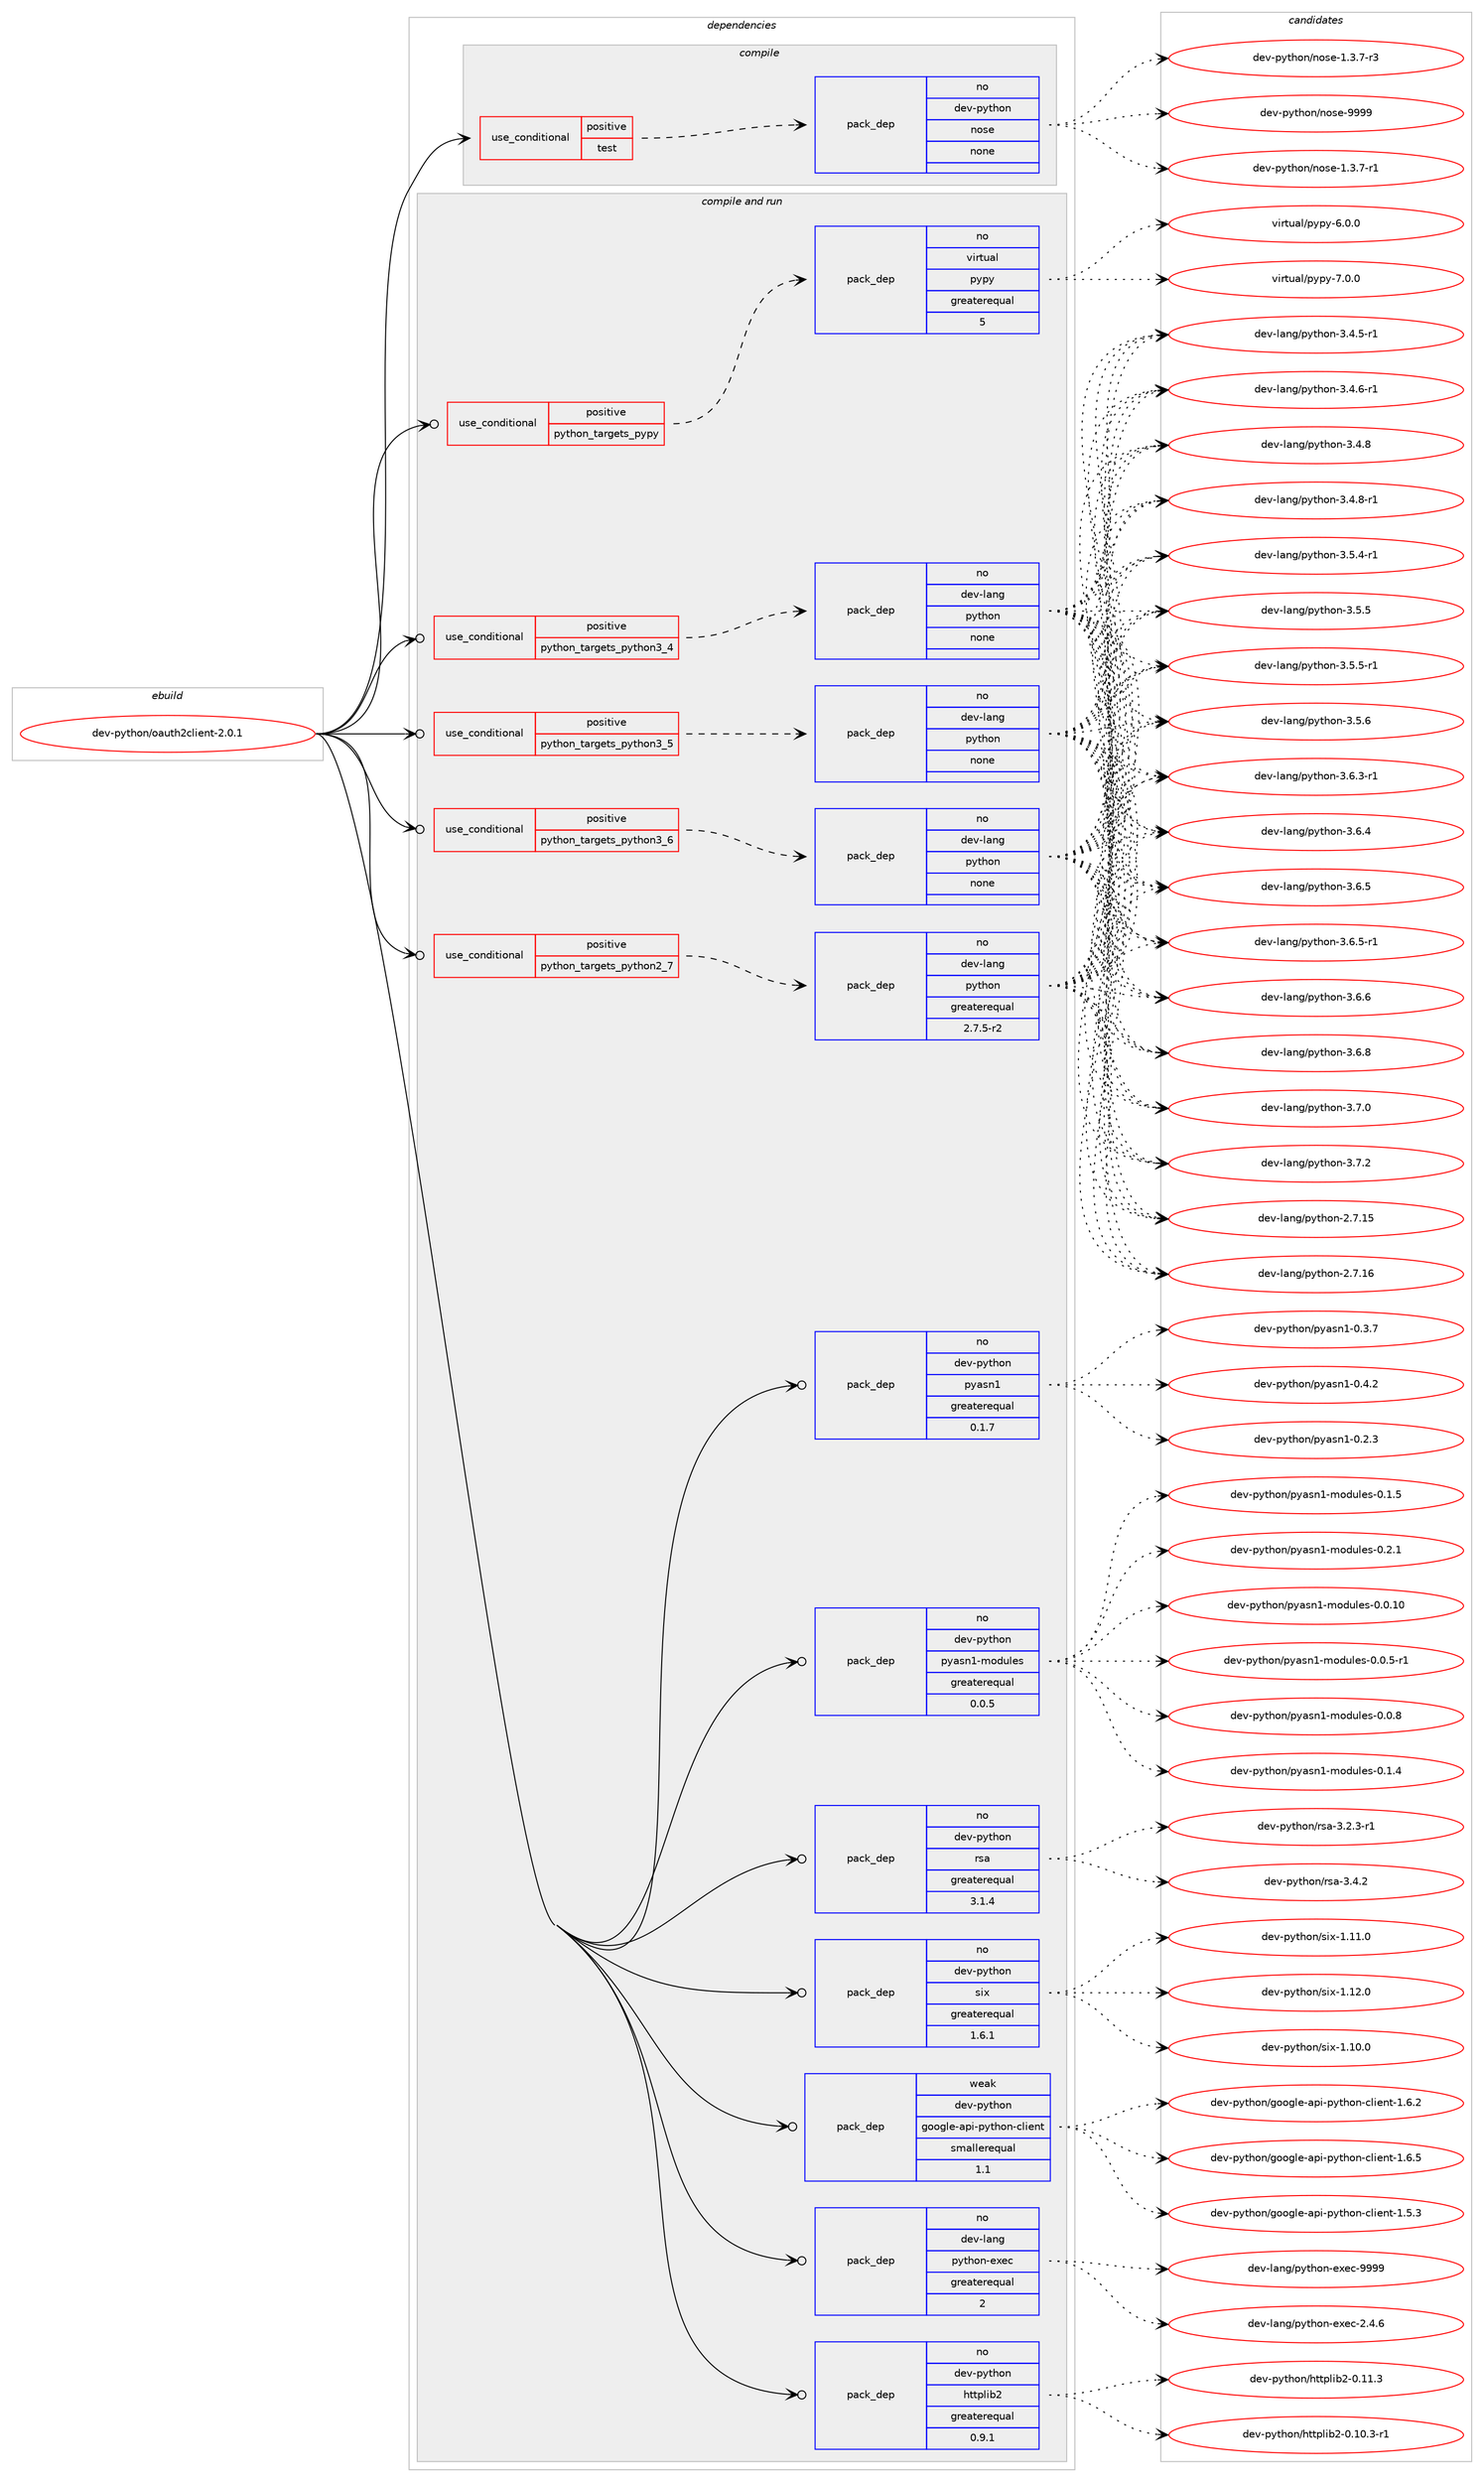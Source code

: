 digraph prolog {

# *************
# Graph options
# *************

newrank=true;
concentrate=true;
compound=true;
graph [rankdir=LR,fontname=Helvetica,fontsize=10,ranksep=1.5];#, ranksep=2.5, nodesep=0.2];
edge  [arrowhead=vee];
node  [fontname=Helvetica,fontsize=10];

# **********
# The ebuild
# **********

subgraph cluster_leftcol {
color=gray;
rank=same;
label=<<i>ebuild</i>>;
id [label="dev-python/oauth2client-2.0.1", color=red, width=4, href="../dev-python/oauth2client-2.0.1.svg"];
}

# ****************
# The dependencies
# ****************

subgraph cluster_midcol {
color=gray;
label=<<i>dependencies</i>>;
subgraph cluster_compile {
fillcolor="#eeeeee";
style=filled;
label=<<i>compile</i>>;
subgraph cond378438 {
dependency1421643 [label=<<TABLE BORDER="0" CELLBORDER="1" CELLSPACING="0" CELLPADDING="4"><TR><TD ROWSPAN="3" CELLPADDING="10">use_conditional</TD></TR><TR><TD>positive</TD></TR><TR><TD>test</TD></TR></TABLE>>, shape=none, color=red];
subgraph pack1019928 {
dependency1421644 [label=<<TABLE BORDER="0" CELLBORDER="1" CELLSPACING="0" CELLPADDING="4" WIDTH="220"><TR><TD ROWSPAN="6" CELLPADDING="30">pack_dep</TD></TR><TR><TD WIDTH="110">no</TD></TR><TR><TD>dev-python</TD></TR><TR><TD>nose</TD></TR><TR><TD>none</TD></TR><TR><TD></TD></TR></TABLE>>, shape=none, color=blue];
}
dependency1421643:e -> dependency1421644:w [weight=20,style="dashed",arrowhead="vee"];
}
id:e -> dependency1421643:w [weight=20,style="solid",arrowhead="vee"];
}
subgraph cluster_compileandrun {
fillcolor="#eeeeee";
style=filled;
label=<<i>compile and run</i>>;
subgraph cond378439 {
dependency1421645 [label=<<TABLE BORDER="0" CELLBORDER="1" CELLSPACING="0" CELLPADDING="4"><TR><TD ROWSPAN="3" CELLPADDING="10">use_conditional</TD></TR><TR><TD>positive</TD></TR><TR><TD>python_targets_pypy</TD></TR></TABLE>>, shape=none, color=red];
subgraph pack1019929 {
dependency1421646 [label=<<TABLE BORDER="0" CELLBORDER="1" CELLSPACING="0" CELLPADDING="4" WIDTH="220"><TR><TD ROWSPAN="6" CELLPADDING="30">pack_dep</TD></TR><TR><TD WIDTH="110">no</TD></TR><TR><TD>virtual</TD></TR><TR><TD>pypy</TD></TR><TR><TD>greaterequal</TD></TR><TR><TD>5</TD></TR></TABLE>>, shape=none, color=blue];
}
dependency1421645:e -> dependency1421646:w [weight=20,style="dashed",arrowhead="vee"];
}
id:e -> dependency1421645:w [weight=20,style="solid",arrowhead="odotvee"];
subgraph cond378440 {
dependency1421647 [label=<<TABLE BORDER="0" CELLBORDER="1" CELLSPACING="0" CELLPADDING="4"><TR><TD ROWSPAN="3" CELLPADDING="10">use_conditional</TD></TR><TR><TD>positive</TD></TR><TR><TD>python_targets_python2_7</TD></TR></TABLE>>, shape=none, color=red];
subgraph pack1019930 {
dependency1421648 [label=<<TABLE BORDER="0" CELLBORDER="1" CELLSPACING="0" CELLPADDING="4" WIDTH="220"><TR><TD ROWSPAN="6" CELLPADDING="30">pack_dep</TD></TR><TR><TD WIDTH="110">no</TD></TR><TR><TD>dev-lang</TD></TR><TR><TD>python</TD></TR><TR><TD>greaterequal</TD></TR><TR><TD>2.7.5-r2</TD></TR></TABLE>>, shape=none, color=blue];
}
dependency1421647:e -> dependency1421648:w [weight=20,style="dashed",arrowhead="vee"];
}
id:e -> dependency1421647:w [weight=20,style="solid",arrowhead="odotvee"];
subgraph cond378441 {
dependency1421649 [label=<<TABLE BORDER="0" CELLBORDER="1" CELLSPACING="0" CELLPADDING="4"><TR><TD ROWSPAN="3" CELLPADDING="10">use_conditional</TD></TR><TR><TD>positive</TD></TR><TR><TD>python_targets_python3_4</TD></TR></TABLE>>, shape=none, color=red];
subgraph pack1019931 {
dependency1421650 [label=<<TABLE BORDER="0" CELLBORDER="1" CELLSPACING="0" CELLPADDING="4" WIDTH="220"><TR><TD ROWSPAN="6" CELLPADDING="30">pack_dep</TD></TR><TR><TD WIDTH="110">no</TD></TR><TR><TD>dev-lang</TD></TR><TR><TD>python</TD></TR><TR><TD>none</TD></TR><TR><TD></TD></TR></TABLE>>, shape=none, color=blue];
}
dependency1421649:e -> dependency1421650:w [weight=20,style="dashed",arrowhead="vee"];
}
id:e -> dependency1421649:w [weight=20,style="solid",arrowhead="odotvee"];
subgraph cond378442 {
dependency1421651 [label=<<TABLE BORDER="0" CELLBORDER="1" CELLSPACING="0" CELLPADDING="4"><TR><TD ROWSPAN="3" CELLPADDING="10">use_conditional</TD></TR><TR><TD>positive</TD></TR><TR><TD>python_targets_python3_5</TD></TR></TABLE>>, shape=none, color=red];
subgraph pack1019932 {
dependency1421652 [label=<<TABLE BORDER="0" CELLBORDER="1" CELLSPACING="0" CELLPADDING="4" WIDTH="220"><TR><TD ROWSPAN="6" CELLPADDING="30">pack_dep</TD></TR><TR><TD WIDTH="110">no</TD></TR><TR><TD>dev-lang</TD></TR><TR><TD>python</TD></TR><TR><TD>none</TD></TR><TR><TD></TD></TR></TABLE>>, shape=none, color=blue];
}
dependency1421651:e -> dependency1421652:w [weight=20,style="dashed",arrowhead="vee"];
}
id:e -> dependency1421651:w [weight=20,style="solid",arrowhead="odotvee"];
subgraph cond378443 {
dependency1421653 [label=<<TABLE BORDER="0" CELLBORDER="1" CELLSPACING="0" CELLPADDING="4"><TR><TD ROWSPAN="3" CELLPADDING="10">use_conditional</TD></TR><TR><TD>positive</TD></TR><TR><TD>python_targets_python3_6</TD></TR></TABLE>>, shape=none, color=red];
subgraph pack1019933 {
dependency1421654 [label=<<TABLE BORDER="0" CELLBORDER="1" CELLSPACING="0" CELLPADDING="4" WIDTH="220"><TR><TD ROWSPAN="6" CELLPADDING="30">pack_dep</TD></TR><TR><TD WIDTH="110">no</TD></TR><TR><TD>dev-lang</TD></TR><TR><TD>python</TD></TR><TR><TD>none</TD></TR><TR><TD></TD></TR></TABLE>>, shape=none, color=blue];
}
dependency1421653:e -> dependency1421654:w [weight=20,style="dashed",arrowhead="vee"];
}
id:e -> dependency1421653:w [weight=20,style="solid",arrowhead="odotvee"];
subgraph pack1019934 {
dependency1421655 [label=<<TABLE BORDER="0" CELLBORDER="1" CELLSPACING="0" CELLPADDING="4" WIDTH="220"><TR><TD ROWSPAN="6" CELLPADDING="30">pack_dep</TD></TR><TR><TD WIDTH="110">no</TD></TR><TR><TD>dev-lang</TD></TR><TR><TD>python-exec</TD></TR><TR><TD>greaterequal</TD></TR><TR><TD>2</TD></TR></TABLE>>, shape=none, color=blue];
}
id:e -> dependency1421655:w [weight=20,style="solid",arrowhead="odotvee"];
subgraph pack1019935 {
dependency1421656 [label=<<TABLE BORDER="0" CELLBORDER="1" CELLSPACING="0" CELLPADDING="4" WIDTH="220"><TR><TD ROWSPAN="6" CELLPADDING="30">pack_dep</TD></TR><TR><TD WIDTH="110">no</TD></TR><TR><TD>dev-python</TD></TR><TR><TD>httplib2</TD></TR><TR><TD>greaterequal</TD></TR><TR><TD>0.9.1</TD></TR></TABLE>>, shape=none, color=blue];
}
id:e -> dependency1421656:w [weight=20,style="solid",arrowhead="odotvee"];
subgraph pack1019936 {
dependency1421657 [label=<<TABLE BORDER="0" CELLBORDER="1" CELLSPACING="0" CELLPADDING="4" WIDTH="220"><TR><TD ROWSPAN="6" CELLPADDING="30">pack_dep</TD></TR><TR><TD WIDTH="110">no</TD></TR><TR><TD>dev-python</TD></TR><TR><TD>pyasn1</TD></TR><TR><TD>greaterequal</TD></TR><TR><TD>0.1.7</TD></TR></TABLE>>, shape=none, color=blue];
}
id:e -> dependency1421657:w [weight=20,style="solid",arrowhead="odotvee"];
subgraph pack1019937 {
dependency1421658 [label=<<TABLE BORDER="0" CELLBORDER="1" CELLSPACING="0" CELLPADDING="4" WIDTH="220"><TR><TD ROWSPAN="6" CELLPADDING="30">pack_dep</TD></TR><TR><TD WIDTH="110">no</TD></TR><TR><TD>dev-python</TD></TR><TR><TD>pyasn1-modules</TD></TR><TR><TD>greaterequal</TD></TR><TR><TD>0.0.5</TD></TR></TABLE>>, shape=none, color=blue];
}
id:e -> dependency1421658:w [weight=20,style="solid",arrowhead="odotvee"];
subgraph pack1019938 {
dependency1421659 [label=<<TABLE BORDER="0" CELLBORDER="1" CELLSPACING="0" CELLPADDING="4" WIDTH="220"><TR><TD ROWSPAN="6" CELLPADDING="30">pack_dep</TD></TR><TR><TD WIDTH="110">no</TD></TR><TR><TD>dev-python</TD></TR><TR><TD>rsa</TD></TR><TR><TD>greaterequal</TD></TR><TR><TD>3.1.4</TD></TR></TABLE>>, shape=none, color=blue];
}
id:e -> dependency1421659:w [weight=20,style="solid",arrowhead="odotvee"];
subgraph pack1019939 {
dependency1421660 [label=<<TABLE BORDER="0" CELLBORDER="1" CELLSPACING="0" CELLPADDING="4" WIDTH="220"><TR><TD ROWSPAN="6" CELLPADDING="30">pack_dep</TD></TR><TR><TD WIDTH="110">no</TD></TR><TR><TD>dev-python</TD></TR><TR><TD>six</TD></TR><TR><TD>greaterequal</TD></TR><TR><TD>1.6.1</TD></TR></TABLE>>, shape=none, color=blue];
}
id:e -> dependency1421660:w [weight=20,style="solid",arrowhead="odotvee"];
subgraph pack1019940 {
dependency1421661 [label=<<TABLE BORDER="0" CELLBORDER="1" CELLSPACING="0" CELLPADDING="4" WIDTH="220"><TR><TD ROWSPAN="6" CELLPADDING="30">pack_dep</TD></TR><TR><TD WIDTH="110">weak</TD></TR><TR><TD>dev-python</TD></TR><TR><TD>google-api-python-client</TD></TR><TR><TD>smallerequal</TD></TR><TR><TD>1.1</TD></TR></TABLE>>, shape=none, color=blue];
}
id:e -> dependency1421661:w [weight=20,style="solid",arrowhead="odotvee"];
}
subgraph cluster_run {
fillcolor="#eeeeee";
style=filled;
label=<<i>run</i>>;
}
}

# **************
# The candidates
# **************

subgraph cluster_choices {
rank=same;
color=gray;
label=<<i>candidates</i>>;

subgraph choice1019928 {
color=black;
nodesep=1;
choice10010111845112121116104111110471101111151014549465146554511449 [label="dev-python/nose-1.3.7-r1", color=red, width=4,href="../dev-python/nose-1.3.7-r1.svg"];
choice10010111845112121116104111110471101111151014549465146554511451 [label="dev-python/nose-1.3.7-r3", color=red, width=4,href="../dev-python/nose-1.3.7-r3.svg"];
choice10010111845112121116104111110471101111151014557575757 [label="dev-python/nose-9999", color=red, width=4,href="../dev-python/nose-9999.svg"];
dependency1421644:e -> choice10010111845112121116104111110471101111151014549465146554511449:w [style=dotted,weight="100"];
dependency1421644:e -> choice10010111845112121116104111110471101111151014549465146554511451:w [style=dotted,weight="100"];
dependency1421644:e -> choice10010111845112121116104111110471101111151014557575757:w [style=dotted,weight="100"];
}
subgraph choice1019929 {
color=black;
nodesep=1;
choice1181051141161179710847112121112121455446484648 [label="virtual/pypy-6.0.0", color=red, width=4,href="../virtual/pypy-6.0.0.svg"];
choice1181051141161179710847112121112121455546484648 [label="virtual/pypy-7.0.0", color=red, width=4,href="../virtual/pypy-7.0.0.svg"];
dependency1421646:e -> choice1181051141161179710847112121112121455446484648:w [style=dotted,weight="100"];
dependency1421646:e -> choice1181051141161179710847112121112121455546484648:w [style=dotted,weight="100"];
}
subgraph choice1019930 {
color=black;
nodesep=1;
choice10010111845108971101034711212111610411111045504655464953 [label="dev-lang/python-2.7.15", color=red, width=4,href="../dev-lang/python-2.7.15.svg"];
choice10010111845108971101034711212111610411111045504655464954 [label="dev-lang/python-2.7.16", color=red, width=4,href="../dev-lang/python-2.7.16.svg"];
choice1001011184510897110103471121211161041111104551465246534511449 [label="dev-lang/python-3.4.5-r1", color=red, width=4,href="../dev-lang/python-3.4.5-r1.svg"];
choice1001011184510897110103471121211161041111104551465246544511449 [label="dev-lang/python-3.4.6-r1", color=red, width=4,href="../dev-lang/python-3.4.6-r1.svg"];
choice100101118451089711010347112121116104111110455146524656 [label="dev-lang/python-3.4.8", color=red, width=4,href="../dev-lang/python-3.4.8.svg"];
choice1001011184510897110103471121211161041111104551465246564511449 [label="dev-lang/python-3.4.8-r1", color=red, width=4,href="../dev-lang/python-3.4.8-r1.svg"];
choice1001011184510897110103471121211161041111104551465346524511449 [label="dev-lang/python-3.5.4-r1", color=red, width=4,href="../dev-lang/python-3.5.4-r1.svg"];
choice100101118451089711010347112121116104111110455146534653 [label="dev-lang/python-3.5.5", color=red, width=4,href="../dev-lang/python-3.5.5.svg"];
choice1001011184510897110103471121211161041111104551465346534511449 [label="dev-lang/python-3.5.5-r1", color=red, width=4,href="../dev-lang/python-3.5.5-r1.svg"];
choice100101118451089711010347112121116104111110455146534654 [label="dev-lang/python-3.5.6", color=red, width=4,href="../dev-lang/python-3.5.6.svg"];
choice1001011184510897110103471121211161041111104551465446514511449 [label="dev-lang/python-3.6.3-r1", color=red, width=4,href="../dev-lang/python-3.6.3-r1.svg"];
choice100101118451089711010347112121116104111110455146544652 [label="dev-lang/python-3.6.4", color=red, width=4,href="../dev-lang/python-3.6.4.svg"];
choice100101118451089711010347112121116104111110455146544653 [label="dev-lang/python-3.6.5", color=red, width=4,href="../dev-lang/python-3.6.5.svg"];
choice1001011184510897110103471121211161041111104551465446534511449 [label="dev-lang/python-3.6.5-r1", color=red, width=4,href="../dev-lang/python-3.6.5-r1.svg"];
choice100101118451089711010347112121116104111110455146544654 [label="dev-lang/python-3.6.6", color=red, width=4,href="../dev-lang/python-3.6.6.svg"];
choice100101118451089711010347112121116104111110455146544656 [label="dev-lang/python-3.6.8", color=red, width=4,href="../dev-lang/python-3.6.8.svg"];
choice100101118451089711010347112121116104111110455146554648 [label="dev-lang/python-3.7.0", color=red, width=4,href="../dev-lang/python-3.7.0.svg"];
choice100101118451089711010347112121116104111110455146554650 [label="dev-lang/python-3.7.2", color=red, width=4,href="../dev-lang/python-3.7.2.svg"];
dependency1421648:e -> choice10010111845108971101034711212111610411111045504655464953:w [style=dotted,weight="100"];
dependency1421648:e -> choice10010111845108971101034711212111610411111045504655464954:w [style=dotted,weight="100"];
dependency1421648:e -> choice1001011184510897110103471121211161041111104551465246534511449:w [style=dotted,weight="100"];
dependency1421648:e -> choice1001011184510897110103471121211161041111104551465246544511449:w [style=dotted,weight="100"];
dependency1421648:e -> choice100101118451089711010347112121116104111110455146524656:w [style=dotted,weight="100"];
dependency1421648:e -> choice1001011184510897110103471121211161041111104551465246564511449:w [style=dotted,weight="100"];
dependency1421648:e -> choice1001011184510897110103471121211161041111104551465346524511449:w [style=dotted,weight="100"];
dependency1421648:e -> choice100101118451089711010347112121116104111110455146534653:w [style=dotted,weight="100"];
dependency1421648:e -> choice1001011184510897110103471121211161041111104551465346534511449:w [style=dotted,weight="100"];
dependency1421648:e -> choice100101118451089711010347112121116104111110455146534654:w [style=dotted,weight="100"];
dependency1421648:e -> choice1001011184510897110103471121211161041111104551465446514511449:w [style=dotted,weight="100"];
dependency1421648:e -> choice100101118451089711010347112121116104111110455146544652:w [style=dotted,weight="100"];
dependency1421648:e -> choice100101118451089711010347112121116104111110455146544653:w [style=dotted,weight="100"];
dependency1421648:e -> choice1001011184510897110103471121211161041111104551465446534511449:w [style=dotted,weight="100"];
dependency1421648:e -> choice100101118451089711010347112121116104111110455146544654:w [style=dotted,weight="100"];
dependency1421648:e -> choice100101118451089711010347112121116104111110455146544656:w [style=dotted,weight="100"];
dependency1421648:e -> choice100101118451089711010347112121116104111110455146554648:w [style=dotted,weight="100"];
dependency1421648:e -> choice100101118451089711010347112121116104111110455146554650:w [style=dotted,weight="100"];
}
subgraph choice1019931 {
color=black;
nodesep=1;
choice10010111845108971101034711212111610411111045504655464953 [label="dev-lang/python-2.7.15", color=red, width=4,href="../dev-lang/python-2.7.15.svg"];
choice10010111845108971101034711212111610411111045504655464954 [label="dev-lang/python-2.7.16", color=red, width=4,href="../dev-lang/python-2.7.16.svg"];
choice1001011184510897110103471121211161041111104551465246534511449 [label="dev-lang/python-3.4.5-r1", color=red, width=4,href="../dev-lang/python-3.4.5-r1.svg"];
choice1001011184510897110103471121211161041111104551465246544511449 [label="dev-lang/python-3.4.6-r1", color=red, width=4,href="../dev-lang/python-3.4.6-r1.svg"];
choice100101118451089711010347112121116104111110455146524656 [label="dev-lang/python-3.4.8", color=red, width=4,href="../dev-lang/python-3.4.8.svg"];
choice1001011184510897110103471121211161041111104551465246564511449 [label="dev-lang/python-3.4.8-r1", color=red, width=4,href="../dev-lang/python-3.4.8-r1.svg"];
choice1001011184510897110103471121211161041111104551465346524511449 [label="dev-lang/python-3.5.4-r1", color=red, width=4,href="../dev-lang/python-3.5.4-r1.svg"];
choice100101118451089711010347112121116104111110455146534653 [label="dev-lang/python-3.5.5", color=red, width=4,href="../dev-lang/python-3.5.5.svg"];
choice1001011184510897110103471121211161041111104551465346534511449 [label="dev-lang/python-3.5.5-r1", color=red, width=4,href="../dev-lang/python-3.5.5-r1.svg"];
choice100101118451089711010347112121116104111110455146534654 [label="dev-lang/python-3.5.6", color=red, width=4,href="../dev-lang/python-3.5.6.svg"];
choice1001011184510897110103471121211161041111104551465446514511449 [label="dev-lang/python-3.6.3-r1", color=red, width=4,href="../dev-lang/python-3.6.3-r1.svg"];
choice100101118451089711010347112121116104111110455146544652 [label="dev-lang/python-3.6.4", color=red, width=4,href="../dev-lang/python-3.6.4.svg"];
choice100101118451089711010347112121116104111110455146544653 [label="dev-lang/python-3.6.5", color=red, width=4,href="../dev-lang/python-3.6.5.svg"];
choice1001011184510897110103471121211161041111104551465446534511449 [label="dev-lang/python-3.6.5-r1", color=red, width=4,href="../dev-lang/python-3.6.5-r1.svg"];
choice100101118451089711010347112121116104111110455146544654 [label="dev-lang/python-3.6.6", color=red, width=4,href="../dev-lang/python-3.6.6.svg"];
choice100101118451089711010347112121116104111110455146544656 [label="dev-lang/python-3.6.8", color=red, width=4,href="../dev-lang/python-3.6.8.svg"];
choice100101118451089711010347112121116104111110455146554648 [label="dev-lang/python-3.7.0", color=red, width=4,href="../dev-lang/python-3.7.0.svg"];
choice100101118451089711010347112121116104111110455146554650 [label="dev-lang/python-3.7.2", color=red, width=4,href="../dev-lang/python-3.7.2.svg"];
dependency1421650:e -> choice10010111845108971101034711212111610411111045504655464953:w [style=dotted,weight="100"];
dependency1421650:e -> choice10010111845108971101034711212111610411111045504655464954:w [style=dotted,weight="100"];
dependency1421650:e -> choice1001011184510897110103471121211161041111104551465246534511449:w [style=dotted,weight="100"];
dependency1421650:e -> choice1001011184510897110103471121211161041111104551465246544511449:w [style=dotted,weight="100"];
dependency1421650:e -> choice100101118451089711010347112121116104111110455146524656:w [style=dotted,weight="100"];
dependency1421650:e -> choice1001011184510897110103471121211161041111104551465246564511449:w [style=dotted,weight="100"];
dependency1421650:e -> choice1001011184510897110103471121211161041111104551465346524511449:w [style=dotted,weight="100"];
dependency1421650:e -> choice100101118451089711010347112121116104111110455146534653:w [style=dotted,weight="100"];
dependency1421650:e -> choice1001011184510897110103471121211161041111104551465346534511449:w [style=dotted,weight="100"];
dependency1421650:e -> choice100101118451089711010347112121116104111110455146534654:w [style=dotted,weight="100"];
dependency1421650:e -> choice1001011184510897110103471121211161041111104551465446514511449:w [style=dotted,weight="100"];
dependency1421650:e -> choice100101118451089711010347112121116104111110455146544652:w [style=dotted,weight="100"];
dependency1421650:e -> choice100101118451089711010347112121116104111110455146544653:w [style=dotted,weight="100"];
dependency1421650:e -> choice1001011184510897110103471121211161041111104551465446534511449:w [style=dotted,weight="100"];
dependency1421650:e -> choice100101118451089711010347112121116104111110455146544654:w [style=dotted,weight="100"];
dependency1421650:e -> choice100101118451089711010347112121116104111110455146544656:w [style=dotted,weight="100"];
dependency1421650:e -> choice100101118451089711010347112121116104111110455146554648:w [style=dotted,weight="100"];
dependency1421650:e -> choice100101118451089711010347112121116104111110455146554650:w [style=dotted,weight="100"];
}
subgraph choice1019932 {
color=black;
nodesep=1;
choice10010111845108971101034711212111610411111045504655464953 [label="dev-lang/python-2.7.15", color=red, width=4,href="../dev-lang/python-2.7.15.svg"];
choice10010111845108971101034711212111610411111045504655464954 [label="dev-lang/python-2.7.16", color=red, width=4,href="../dev-lang/python-2.7.16.svg"];
choice1001011184510897110103471121211161041111104551465246534511449 [label="dev-lang/python-3.4.5-r1", color=red, width=4,href="../dev-lang/python-3.4.5-r1.svg"];
choice1001011184510897110103471121211161041111104551465246544511449 [label="dev-lang/python-3.4.6-r1", color=red, width=4,href="../dev-lang/python-3.4.6-r1.svg"];
choice100101118451089711010347112121116104111110455146524656 [label="dev-lang/python-3.4.8", color=red, width=4,href="../dev-lang/python-3.4.8.svg"];
choice1001011184510897110103471121211161041111104551465246564511449 [label="dev-lang/python-3.4.8-r1", color=red, width=4,href="../dev-lang/python-3.4.8-r1.svg"];
choice1001011184510897110103471121211161041111104551465346524511449 [label="dev-lang/python-3.5.4-r1", color=red, width=4,href="../dev-lang/python-3.5.4-r1.svg"];
choice100101118451089711010347112121116104111110455146534653 [label="dev-lang/python-3.5.5", color=red, width=4,href="../dev-lang/python-3.5.5.svg"];
choice1001011184510897110103471121211161041111104551465346534511449 [label="dev-lang/python-3.5.5-r1", color=red, width=4,href="../dev-lang/python-3.5.5-r1.svg"];
choice100101118451089711010347112121116104111110455146534654 [label="dev-lang/python-3.5.6", color=red, width=4,href="../dev-lang/python-3.5.6.svg"];
choice1001011184510897110103471121211161041111104551465446514511449 [label="dev-lang/python-3.6.3-r1", color=red, width=4,href="../dev-lang/python-3.6.3-r1.svg"];
choice100101118451089711010347112121116104111110455146544652 [label="dev-lang/python-3.6.4", color=red, width=4,href="../dev-lang/python-3.6.4.svg"];
choice100101118451089711010347112121116104111110455146544653 [label="dev-lang/python-3.6.5", color=red, width=4,href="../dev-lang/python-3.6.5.svg"];
choice1001011184510897110103471121211161041111104551465446534511449 [label="dev-lang/python-3.6.5-r1", color=red, width=4,href="../dev-lang/python-3.6.5-r1.svg"];
choice100101118451089711010347112121116104111110455146544654 [label="dev-lang/python-3.6.6", color=red, width=4,href="../dev-lang/python-3.6.6.svg"];
choice100101118451089711010347112121116104111110455146544656 [label="dev-lang/python-3.6.8", color=red, width=4,href="../dev-lang/python-3.6.8.svg"];
choice100101118451089711010347112121116104111110455146554648 [label="dev-lang/python-3.7.0", color=red, width=4,href="../dev-lang/python-3.7.0.svg"];
choice100101118451089711010347112121116104111110455146554650 [label="dev-lang/python-3.7.2", color=red, width=4,href="../dev-lang/python-3.7.2.svg"];
dependency1421652:e -> choice10010111845108971101034711212111610411111045504655464953:w [style=dotted,weight="100"];
dependency1421652:e -> choice10010111845108971101034711212111610411111045504655464954:w [style=dotted,weight="100"];
dependency1421652:e -> choice1001011184510897110103471121211161041111104551465246534511449:w [style=dotted,weight="100"];
dependency1421652:e -> choice1001011184510897110103471121211161041111104551465246544511449:w [style=dotted,weight="100"];
dependency1421652:e -> choice100101118451089711010347112121116104111110455146524656:w [style=dotted,weight="100"];
dependency1421652:e -> choice1001011184510897110103471121211161041111104551465246564511449:w [style=dotted,weight="100"];
dependency1421652:e -> choice1001011184510897110103471121211161041111104551465346524511449:w [style=dotted,weight="100"];
dependency1421652:e -> choice100101118451089711010347112121116104111110455146534653:w [style=dotted,weight="100"];
dependency1421652:e -> choice1001011184510897110103471121211161041111104551465346534511449:w [style=dotted,weight="100"];
dependency1421652:e -> choice100101118451089711010347112121116104111110455146534654:w [style=dotted,weight="100"];
dependency1421652:e -> choice1001011184510897110103471121211161041111104551465446514511449:w [style=dotted,weight="100"];
dependency1421652:e -> choice100101118451089711010347112121116104111110455146544652:w [style=dotted,weight="100"];
dependency1421652:e -> choice100101118451089711010347112121116104111110455146544653:w [style=dotted,weight="100"];
dependency1421652:e -> choice1001011184510897110103471121211161041111104551465446534511449:w [style=dotted,weight="100"];
dependency1421652:e -> choice100101118451089711010347112121116104111110455146544654:w [style=dotted,weight="100"];
dependency1421652:e -> choice100101118451089711010347112121116104111110455146544656:w [style=dotted,weight="100"];
dependency1421652:e -> choice100101118451089711010347112121116104111110455146554648:w [style=dotted,weight="100"];
dependency1421652:e -> choice100101118451089711010347112121116104111110455146554650:w [style=dotted,weight="100"];
}
subgraph choice1019933 {
color=black;
nodesep=1;
choice10010111845108971101034711212111610411111045504655464953 [label="dev-lang/python-2.7.15", color=red, width=4,href="../dev-lang/python-2.7.15.svg"];
choice10010111845108971101034711212111610411111045504655464954 [label="dev-lang/python-2.7.16", color=red, width=4,href="../dev-lang/python-2.7.16.svg"];
choice1001011184510897110103471121211161041111104551465246534511449 [label="dev-lang/python-3.4.5-r1", color=red, width=4,href="../dev-lang/python-3.4.5-r1.svg"];
choice1001011184510897110103471121211161041111104551465246544511449 [label="dev-lang/python-3.4.6-r1", color=red, width=4,href="../dev-lang/python-3.4.6-r1.svg"];
choice100101118451089711010347112121116104111110455146524656 [label="dev-lang/python-3.4.8", color=red, width=4,href="../dev-lang/python-3.4.8.svg"];
choice1001011184510897110103471121211161041111104551465246564511449 [label="dev-lang/python-3.4.8-r1", color=red, width=4,href="../dev-lang/python-3.4.8-r1.svg"];
choice1001011184510897110103471121211161041111104551465346524511449 [label="dev-lang/python-3.5.4-r1", color=red, width=4,href="../dev-lang/python-3.5.4-r1.svg"];
choice100101118451089711010347112121116104111110455146534653 [label="dev-lang/python-3.5.5", color=red, width=4,href="../dev-lang/python-3.5.5.svg"];
choice1001011184510897110103471121211161041111104551465346534511449 [label="dev-lang/python-3.5.5-r1", color=red, width=4,href="../dev-lang/python-3.5.5-r1.svg"];
choice100101118451089711010347112121116104111110455146534654 [label="dev-lang/python-3.5.6", color=red, width=4,href="../dev-lang/python-3.5.6.svg"];
choice1001011184510897110103471121211161041111104551465446514511449 [label="dev-lang/python-3.6.3-r1", color=red, width=4,href="../dev-lang/python-3.6.3-r1.svg"];
choice100101118451089711010347112121116104111110455146544652 [label="dev-lang/python-3.6.4", color=red, width=4,href="../dev-lang/python-3.6.4.svg"];
choice100101118451089711010347112121116104111110455146544653 [label="dev-lang/python-3.6.5", color=red, width=4,href="../dev-lang/python-3.6.5.svg"];
choice1001011184510897110103471121211161041111104551465446534511449 [label="dev-lang/python-3.6.5-r1", color=red, width=4,href="../dev-lang/python-3.6.5-r1.svg"];
choice100101118451089711010347112121116104111110455146544654 [label="dev-lang/python-3.6.6", color=red, width=4,href="../dev-lang/python-3.6.6.svg"];
choice100101118451089711010347112121116104111110455146544656 [label="dev-lang/python-3.6.8", color=red, width=4,href="../dev-lang/python-3.6.8.svg"];
choice100101118451089711010347112121116104111110455146554648 [label="dev-lang/python-3.7.0", color=red, width=4,href="../dev-lang/python-3.7.0.svg"];
choice100101118451089711010347112121116104111110455146554650 [label="dev-lang/python-3.7.2", color=red, width=4,href="../dev-lang/python-3.7.2.svg"];
dependency1421654:e -> choice10010111845108971101034711212111610411111045504655464953:w [style=dotted,weight="100"];
dependency1421654:e -> choice10010111845108971101034711212111610411111045504655464954:w [style=dotted,weight="100"];
dependency1421654:e -> choice1001011184510897110103471121211161041111104551465246534511449:w [style=dotted,weight="100"];
dependency1421654:e -> choice1001011184510897110103471121211161041111104551465246544511449:w [style=dotted,weight="100"];
dependency1421654:e -> choice100101118451089711010347112121116104111110455146524656:w [style=dotted,weight="100"];
dependency1421654:e -> choice1001011184510897110103471121211161041111104551465246564511449:w [style=dotted,weight="100"];
dependency1421654:e -> choice1001011184510897110103471121211161041111104551465346524511449:w [style=dotted,weight="100"];
dependency1421654:e -> choice100101118451089711010347112121116104111110455146534653:w [style=dotted,weight="100"];
dependency1421654:e -> choice1001011184510897110103471121211161041111104551465346534511449:w [style=dotted,weight="100"];
dependency1421654:e -> choice100101118451089711010347112121116104111110455146534654:w [style=dotted,weight="100"];
dependency1421654:e -> choice1001011184510897110103471121211161041111104551465446514511449:w [style=dotted,weight="100"];
dependency1421654:e -> choice100101118451089711010347112121116104111110455146544652:w [style=dotted,weight="100"];
dependency1421654:e -> choice100101118451089711010347112121116104111110455146544653:w [style=dotted,weight="100"];
dependency1421654:e -> choice1001011184510897110103471121211161041111104551465446534511449:w [style=dotted,weight="100"];
dependency1421654:e -> choice100101118451089711010347112121116104111110455146544654:w [style=dotted,weight="100"];
dependency1421654:e -> choice100101118451089711010347112121116104111110455146544656:w [style=dotted,weight="100"];
dependency1421654:e -> choice100101118451089711010347112121116104111110455146554648:w [style=dotted,weight="100"];
dependency1421654:e -> choice100101118451089711010347112121116104111110455146554650:w [style=dotted,weight="100"];
}
subgraph choice1019934 {
color=black;
nodesep=1;
choice1001011184510897110103471121211161041111104510112010199455046524654 [label="dev-lang/python-exec-2.4.6", color=red, width=4,href="../dev-lang/python-exec-2.4.6.svg"];
choice10010111845108971101034711212111610411111045101120101994557575757 [label="dev-lang/python-exec-9999", color=red, width=4,href="../dev-lang/python-exec-9999.svg"];
dependency1421655:e -> choice1001011184510897110103471121211161041111104510112010199455046524654:w [style=dotted,weight="100"];
dependency1421655:e -> choice10010111845108971101034711212111610411111045101120101994557575757:w [style=dotted,weight="100"];
}
subgraph choice1019935 {
color=black;
nodesep=1;
choice10010111845112121116104111110471041161161121081059850454846494846514511449 [label="dev-python/httplib2-0.10.3-r1", color=red, width=4,href="../dev-python/httplib2-0.10.3-r1.svg"];
choice1001011184511212111610411111047104116116112108105985045484649494651 [label="dev-python/httplib2-0.11.3", color=red, width=4,href="../dev-python/httplib2-0.11.3.svg"];
dependency1421656:e -> choice10010111845112121116104111110471041161161121081059850454846494846514511449:w [style=dotted,weight="100"];
dependency1421656:e -> choice1001011184511212111610411111047104116116112108105985045484649494651:w [style=dotted,weight="100"];
}
subgraph choice1019936 {
color=black;
nodesep=1;
choice10010111845112121116104111110471121219711511049454846504651 [label="dev-python/pyasn1-0.2.3", color=red, width=4,href="../dev-python/pyasn1-0.2.3.svg"];
choice10010111845112121116104111110471121219711511049454846514655 [label="dev-python/pyasn1-0.3.7", color=red, width=4,href="../dev-python/pyasn1-0.3.7.svg"];
choice10010111845112121116104111110471121219711511049454846524650 [label="dev-python/pyasn1-0.4.2", color=red, width=4,href="../dev-python/pyasn1-0.4.2.svg"];
dependency1421657:e -> choice10010111845112121116104111110471121219711511049454846504651:w [style=dotted,weight="100"];
dependency1421657:e -> choice10010111845112121116104111110471121219711511049454846514655:w [style=dotted,weight="100"];
dependency1421657:e -> choice10010111845112121116104111110471121219711511049454846524650:w [style=dotted,weight="100"];
}
subgraph choice1019937 {
color=black;
nodesep=1;
choice100101118451121211161041111104711212197115110494510911110011710810111545484648464948 [label="dev-python/pyasn1-modules-0.0.10", color=red, width=4,href="../dev-python/pyasn1-modules-0.0.10.svg"];
choice10010111845112121116104111110471121219711511049451091111001171081011154548464846534511449 [label="dev-python/pyasn1-modules-0.0.5-r1", color=red, width=4,href="../dev-python/pyasn1-modules-0.0.5-r1.svg"];
choice1001011184511212111610411111047112121971151104945109111100117108101115454846484656 [label="dev-python/pyasn1-modules-0.0.8", color=red, width=4,href="../dev-python/pyasn1-modules-0.0.8.svg"];
choice1001011184511212111610411111047112121971151104945109111100117108101115454846494652 [label="dev-python/pyasn1-modules-0.1.4", color=red, width=4,href="../dev-python/pyasn1-modules-0.1.4.svg"];
choice1001011184511212111610411111047112121971151104945109111100117108101115454846494653 [label="dev-python/pyasn1-modules-0.1.5", color=red, width=4,href="../dev-python/pyasn1-modules-0.1.5.svg"];
choice1001011184511212111610411111047112121971151104945109111100117108101115454846504649 [label="dev-python/pyasn1-modules-0.2.1", color=red, width=4,href="../dev-python/pyasn1-modules-0.2.1.svg"];
dependency1421658:e -> choice100101118451121211161041111104711212197115110494510911110011710810111545484648464948:w [style=dotted,weight="100"];
dependency1421658:e -> choice10010111845112121116104111110471121219711511049451091111001171081011154548464846534511449:w [style=dotted,weight="100"];
dependency1421658:e -> choice1001011184511212111610411111047112121971151104945109111100117108101115454846484656:w [style=dotted,weight="100"];
dependency1421658:e -> choice1001011184511212111610411111047112121971151104945109111100117108101115454846494652:w [style=dotted,weight="100"];
dependency1421658:e -> choice1001011184511212111610411111047112121971151104945109111100117108101115454846494653:w [style=dotted,weight="100"];
dependency1421658:e -> choice1001011184511212111610411111047112121971151104945109111100117108101115454846504649:w [style=dotted,weight="100"];
}
subgraph choice1019938 {
color=black;
nodesep=1;
choice1001011184511212111610411111047114115974551465046514511449 [label="dev-python/rsa-3.2.3-r1", color=red, width=4,href="../dev-python/rsa-3.2.3-r1.svg"];
choice100101118451121211161041111104711411597455146524650 [label="dev-python/rsa-3.4.2", color=red, width=4,href="../dev-python/rsa-3.4.2.svg"];
dependency1421659:e -> choice1001011184511212111610411111047114115974551465046514511449:w [style=dotted,weight="100"];
dependency1421659:e -> choice100101118451121211161041111104711411597455146524650:w [style=dotted,weight="100"];
}
subgraph choice1019939 {
color=black;
nodesep=1;
choice100101118451121211161041111104711510512045494649484648 [label="dev-python/six-1.10.0", color=red, width=4,href="../dev-python/six-1.10.0.svg"];
choice100101118451121211161041111104711510512045494649494648 [label="dev-python/six-1.11.0", color=red, width=4,href="../dev-python/six-1.11.0.svg"];
choice100101118451121211161041111104711510512045494649504648 [label="dev-python/six-1.12.0", color=red, width=4,href="../dev-python/six-1.12.0.svg"];
dependency1421660:e -> choice100101118451121211161041111104711510512045494649484648:w [style=dotted,weight="100"];
dependency1421660:e -> choice100101118451121211161041111104711510512045494649494648:w [style=dotted,weight="100"];
dependency1421660:e -> choice100101118451121211161041111104711510512045494649504648:w [style=dotted,weight="100"];
}
subgraph choice1019940 {
color=black;
nodesep=1;
choice10010111845112121116104111110471031111111031081014597112105451121211161041111104599108105101110116454946534651 [label="dev-python/google-api-python-client-1.5.3", color=red, width=4,href="../dev-python/google-api-python-client-1.5.3.svg"];
choice10010111845112121116104111110471031111111031081014597112105451121211161041111104599108105101110116454946544650 [label="dev-python/google-api-python-client-1.6.2", color=red, width=4,href="../dev-python/google-api-python-client-1.6.2.svg"];
choice10010111845112121116104111110471031111111031081014597112105451121211161041111104599108105101110116454946544653 [label="dev-python/google-api-python-client-1.6.5", color=red, width=4,href="../dev-python/google-api-python-client-1.6.5.svg"];
dependency1421661:e -> choice10010111845112121116104111110471031111111031081014597112105451121211161041111104599108105101110116454946534651:w [style=dotted,weight="100"];
dependency1421661:e -> choice10010111845112121116104111110471031111111031081014597112105451121211161041111104599108105101110116454946544650:w [style=dotted,weight="100"];
dependency1421661:e -> choice10010111845112121116104111110471031111111031081014597112105451121211161041111104599108105101110116454946544653:w [style=dotted,weight="100"];
}
}

}
